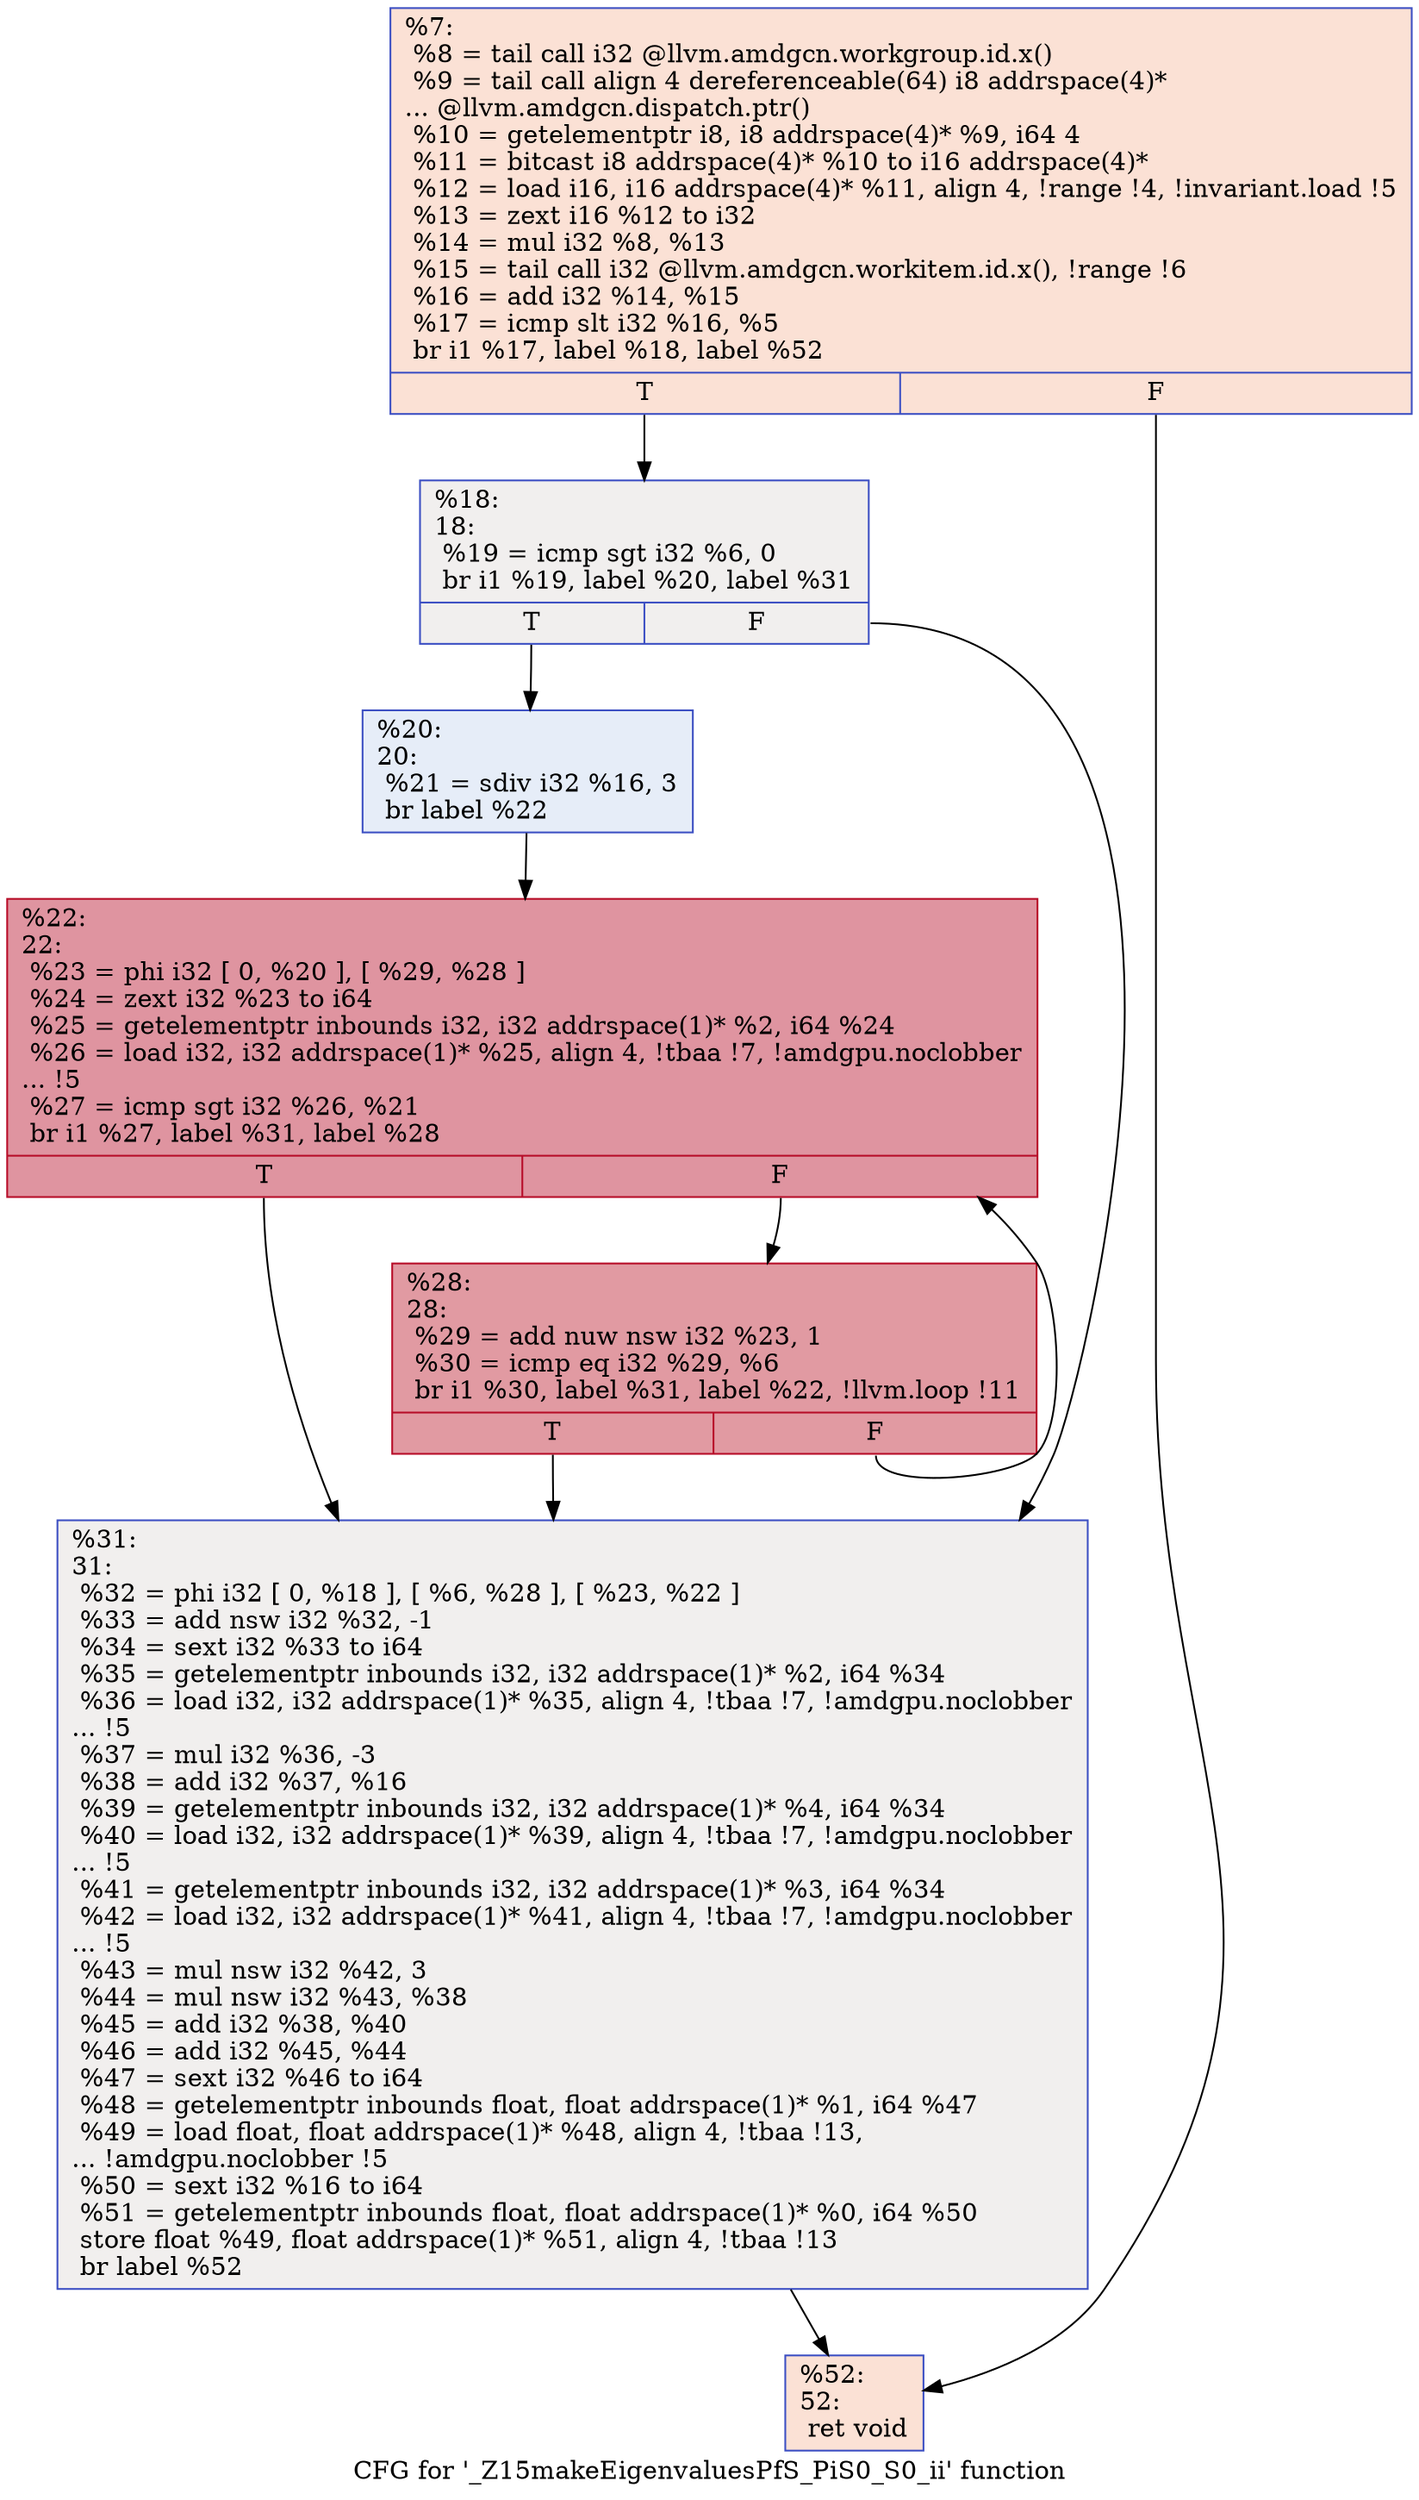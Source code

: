 digraph "CFG for '_Z15makeEigenvaluesPfS_PiS0_S0_ii' function" {
	label="CFG for '_Z15makeEigenvaluesPfS_PiS0_S0_ii' function";

	Node0x4563750 [shape=record,color="#3d50c3ff", style=filled, fillcolor="#f7bca170",label="{%7:\l  %8 = tail call i32 @llvm.amdgcn.workgroup.id.x()\l  %9 = tail call align 4 dereferenceable(64) i8 addrspace(4)*\l... @llvm.amdgcn.dispatch.ptr()\l  %10 = getelementptr i8, i8 addrspace(4)* %9, i64 4\l  %11 = bitcast i8 addrspace(4)* %10 to i16 addrspace(4)*\l  %12 = load i16, i16 addrspace(4)* %11, align 4, !range !4, !invariant.load !5\l  %13 = zext i16 %12 to i32\l  %14 = mul i32 %8, %13\l  %15 = tail call i32 @llvm.amdgcn.workitem.id.x(), !range !6\l  %16 = add i32 %14, %15\l  %17 = icmp slt i32 %16, %5\l  br i1 %17, label %18, label %52\l|{<s0>T|<s1>F}}"];
	Node0x4563750:s0 -> Node0x4565690;
	Node0x4563750:s1 -> Node0x4565720;
	Node0x4565690 [shape=record,color="#3d50c3ff", style=filled, fillcolor="#e0dbd870",label="{%18:\l18:                                               \l  %19 = icmp sgt i32 %6, 0\l  br i1 %19, label %20, label %31\l|{<s0>T|<s1>F}}"];
	Node0x4565690:s0 -> Node0x45658f0;
	Node0x4565690:s1 -> Node0x4565940;
	Node0x45658f0 [shape=record,color="#3d50c3ff", style=filled, fillcolor="#c7d7f070",label="{%20:\l20:                                               \l  %21 = sdiv i32 %16, 3\l  br label %22\l}"];
	Node0x45658f0 -> Node0x4565b40;
	Node0x4565b40 [shape=record,color="#b70d28ff", style=filled, fillcolor="#b70d2870",label="{%22:\l22:                                               \l  %23 = phi i32 [ 0, %20 ], [ %29, %28 ]\l  %24 = zext i32 %23 to i64\l  %25 = getelementptr inbounds i32, i32 addrspace(1)* %2, i64 %24\l  %26 = load i32, i32 addrspace(1)* %25, align 4, !tbaa !7, !amdgpu.noclobber\l... !5\l  %27 = icmp sgt i32 %26, %21\l  br i1 %27, label %31, label %28\l|{<s0>T|<s1>F}}"];
	Node0x4565b40:s0 -> Node0x4565940;
	Node0x4565b40:s1 -> Node0x4565c30;
	Node0x4565c30 [shape=record,color="#b70d28ff", style=filled, fillcolor="#bb1b2c70",label="{%28:\l28:                                               \l  %29 = add nuw nsw i32 %23, 1\l  %30 = icmp eq i32 %29, %6\l  br i1 %30, label %31, label %22, !llvm.loop !11\l|{<s0>T|<s1>F}}"];
	Node0x4565c30:s0 -> Node0x4565940;
	Node0x4565c30:s1 -> Node0x4565b40;
	Node0x4565940 [shape=record,color="#3d50c3ff", style=filled, fillcolor="#e0dbd870",label="{%31:\l31:                                               \l  %32 = phi i32 [ 0, %18 ], [ %6, %28 ], [ %23, %22 ]\l  %33 = add nsw i32 %32, -1\l  %34 = sext i32 %33 to i64\l  %35 = getelementptr inbounds i32, i32 addrspace(1)* %2, i64 %34\l  %36 = load i32, i32 addrspace(1)* %35, align 4, !tbaa !7, !amdgpu.noclobber\l... !5\l  %37 = mul i32 %36, -3\l  %38 = add i32 %37, %16\l  %39 = getelementptr inbounds i32, i32 addrspace(1)* %4, i64 %34\l  %40 = load i32, i32 addrspace(1)* %39, align 4, !tbaa !7, !amdgpu.noclobber\l... !5\l  %41 = getelementptr inbounds i32, i32 addrspace(1)* %3, i64 %34\l  %42 = load i32, i32 addrspace(1)* %41, align 4, !tbaa !7, !amdgpu.noclobber\l... !5\l  %43 = mul nsw i32 %42, 3\l  %44 = mul nsw i32 %43, %38\l  %45 = add i32 %38, %40\l  %46 = add i32 %45, %44\l  %47 = sext i32 %46 to i64\l  %48 = getelementptr inbounds float, float addrspace(1)* %1, i64 %47\l  %49 = load float, float addrspace(1)* %48, align 4, !tbaa !13,\l... !amdgpu.noclobber !5\l  %50 = sext i32 %16 to i64\l  %51 = getelementptr inbounds float, float addrspace(1)* %0, i64 %50\l  store float %49, float addrspace(1)* %51, align 4, !tbaa !13\l  br label %52\l}"];
	Node0x4565940 -> Node0x4565720;
	Node0x4565720 [shape=record,color="#3d50c3ff", style=filled, fillcolor="#f7bca170",label="{%52:\l52:                                               \l  ret void\l}"];
}

